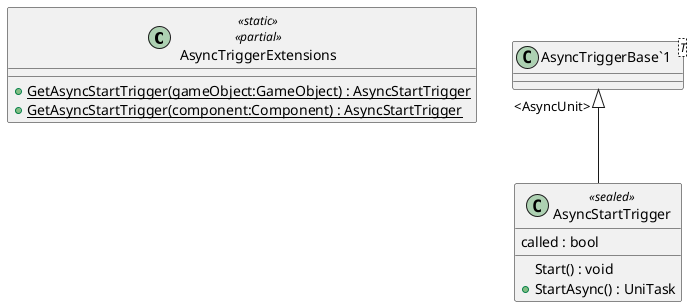 @startuml
class AsyncTriggerExtensions <<static>> <<partial>> {
    + {static} GetAsyncStartTrigger(gameObject:GameObject) : AsyncStartTrigger
    + {static} GetAsyncStartTrigger(component:Component) : AsyncStartTrigger
}
class AsyncStartTrigger <<sealed>> {
    called : bool
    Start() : void
    + StartAsync() : UniTask
}
class "AsyncTriggerBase`1"<T> {
}
"AsyncTriggerBase`1" "<AsyncUnit>" <|-- AsyncStartTrigger
@enduml
